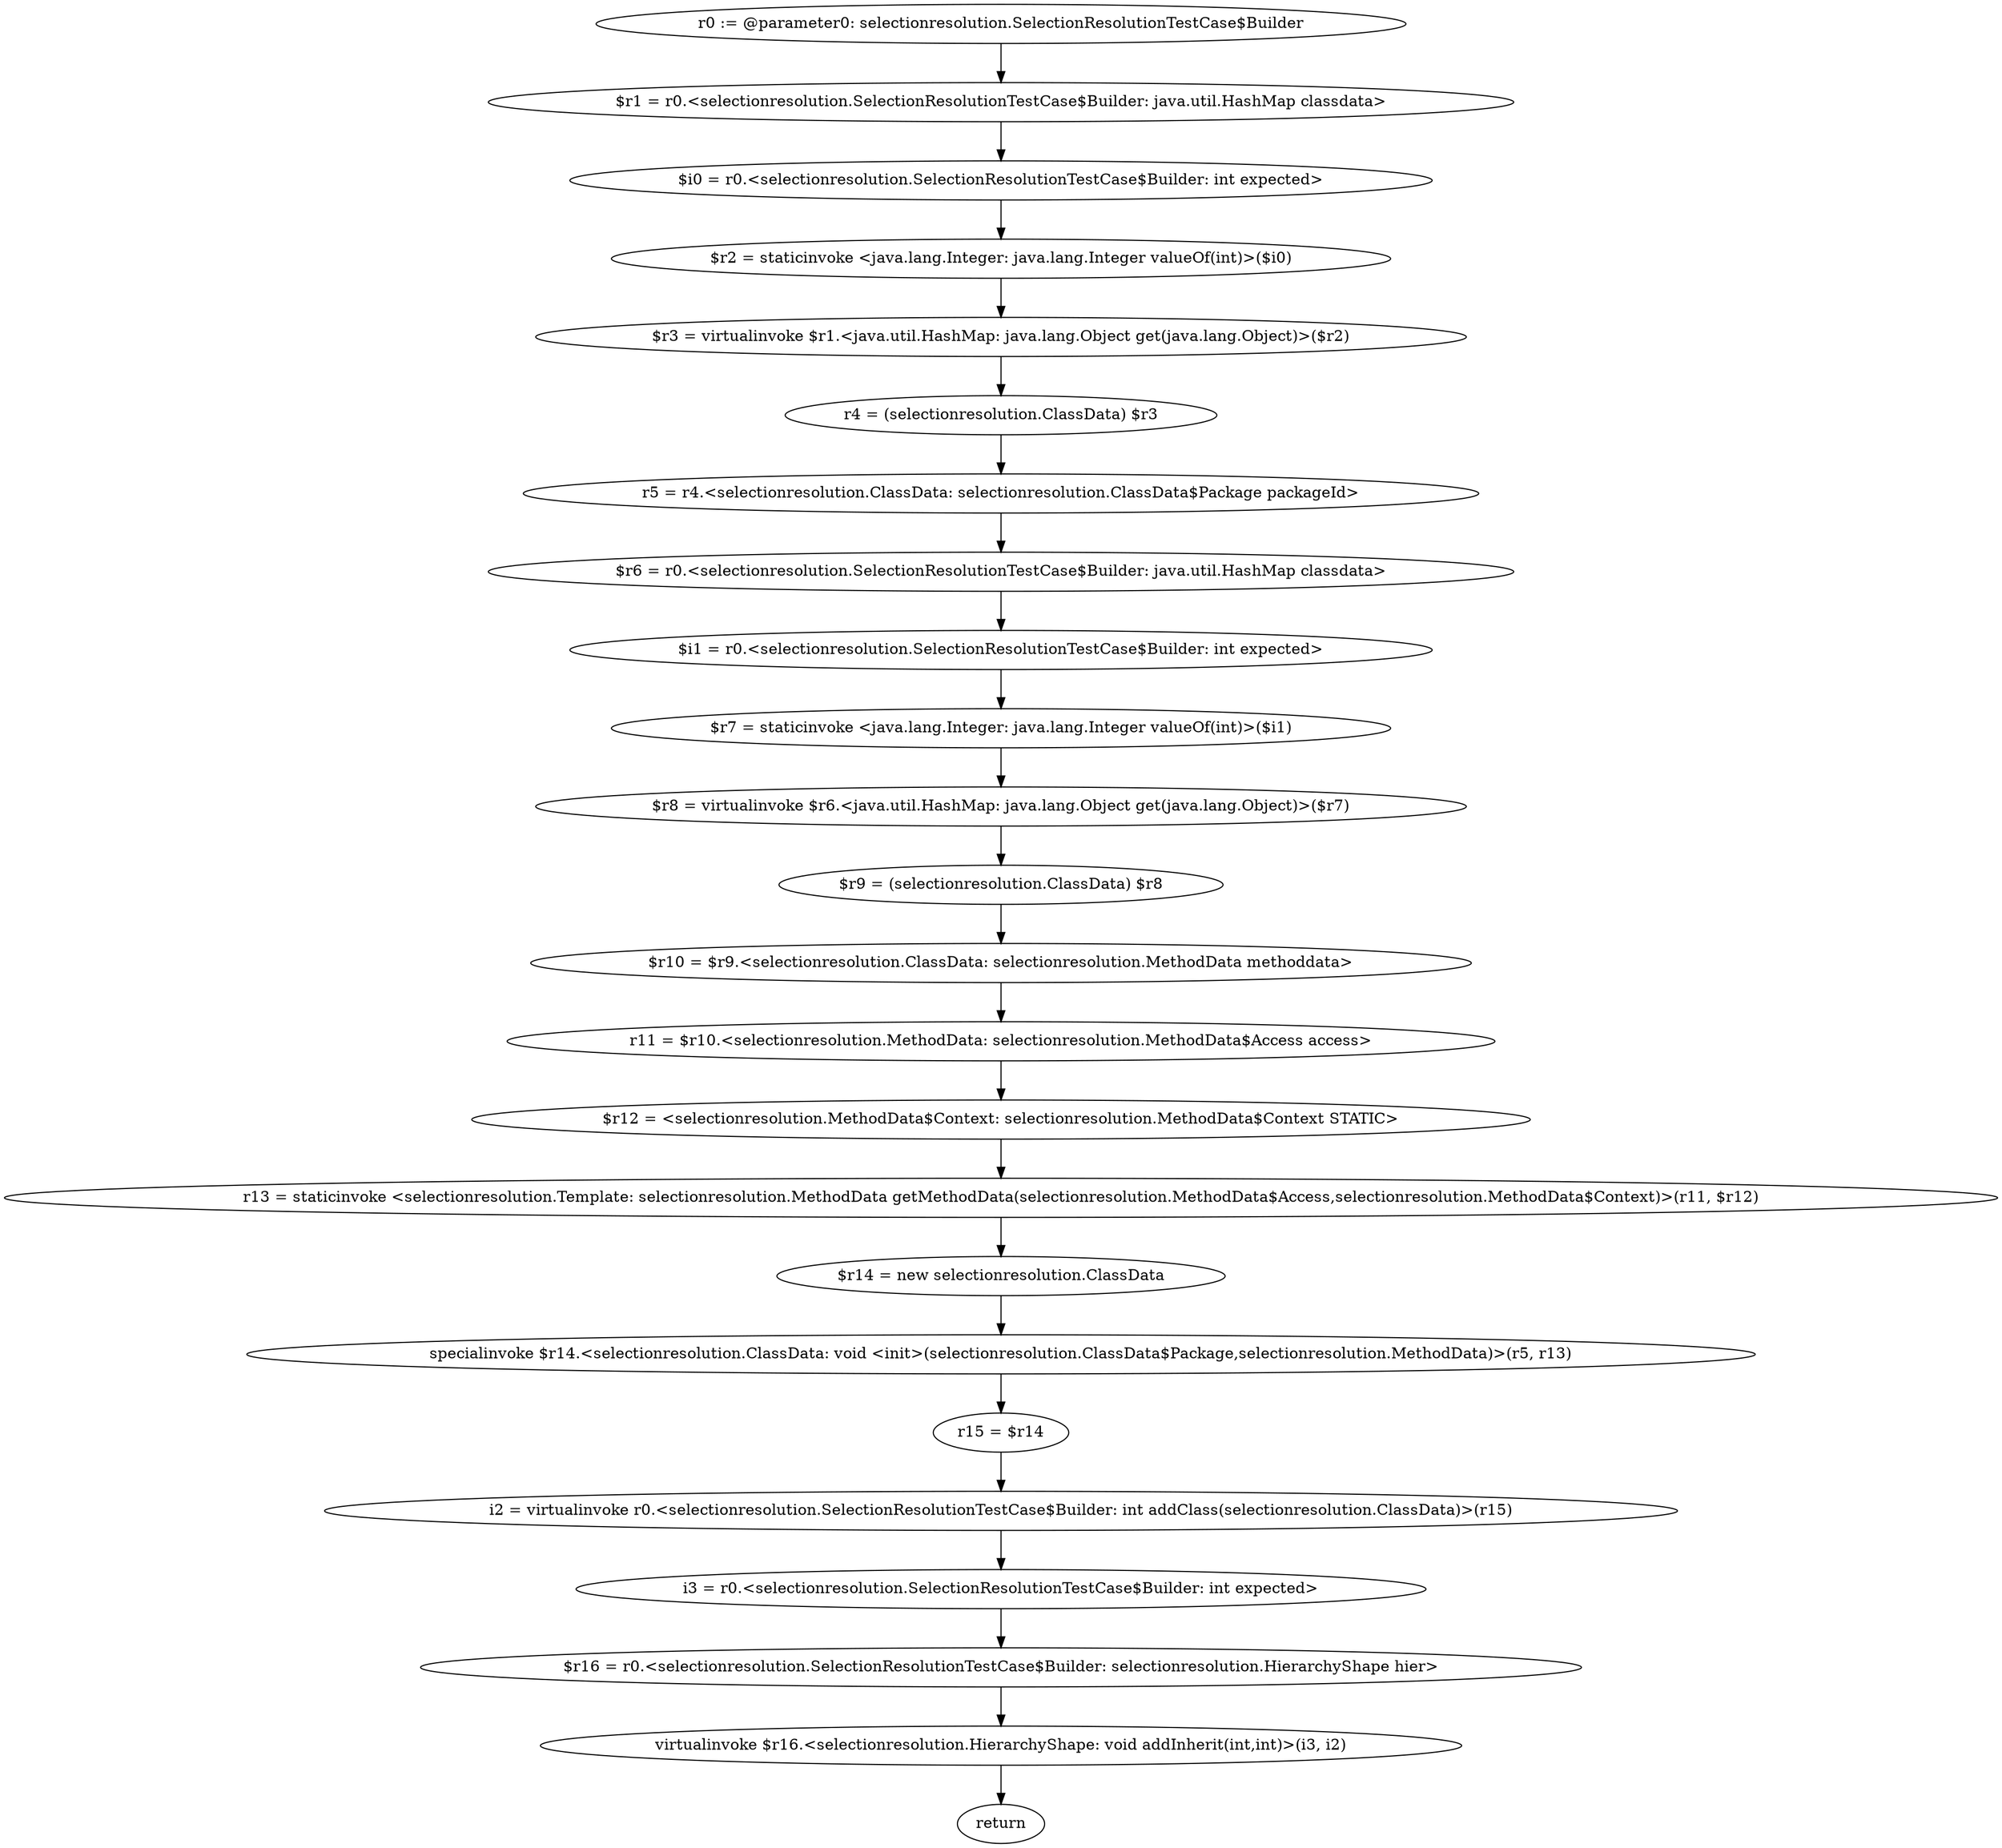 digraph "unitGraph" {
    "r0 := @parameter0: selectionresolution.SelectionResolutionTestCase$Builder"
    "$r1 = r0.<selectionresolution.SelectionResolutionTestCase$Builder: java.util.HashMap classdata>"
    "$i0 = r0.<selectionresolution.SelectionResolutionTestCase$Builder: int expected>"
    "$r2 = staticinvoke <java.lang.Integer: java.lang.Integer valueOf(int)>($i0)"
    "$r3 = virtualinvoke $r1.<java.util.HashMap: java.lang.Object get(java.lang.Object)>($r2)"
    "r4 = (selectionresolution.ClassData) $r3"
    "r5 = r4.<selectionresolution.ClassData: selectionresolution.ClassData$Package packageId>"
    "$r6 = r0.<selectionresolution.SelectionResolutionTestCase$Builder: java.util.HashMap classdata>"
    "$i1 = r0.<selectionresolution.SelectionResolutionTestCase$Builder: int expected>"
    "$r7 = staticinvoke <java.lang.Integer: java.lang.Integer valueOf(int)>($i1)"
    "$r8 = virtualinvoke $r6.<java.util.HashMap: java.lang.Object get(java.lang.Object)>($r7)"
    "$r9 = (selectionresolution.ClassData) $r8"
    "$r10 = $r9.<selectionresolution.ClassData: selectionresolution.MethodData methoddata>"
    "r11 = $r10.<selectionresolution.MethodData: selectionresolution.MethodData$Access access>"
    "$r12 = <selectionresolution.MethodData$Context: selectionresolution.MethodData$Context STATIC>"
    "r13 = staticinvoke <selectionresolution.Template: selectionresolution.MethodData getMethodData(selectionresolution.MethodData$Access,selectionresolution.MethodData$Context)>(r11, $r12)"
    "$r14 = new selectionresolution.ClassData"
    "specialinvoke $r14.<selectionresolution.ClassData: void <init>(selectionresolution.ClassData$Package,selectionresolution.MethodData)>(r5, r13)"
    "r15 = $r14"
    "i2 = virtualinvoke r0.<selectionresolution.SelectionResolutionTestCase$Builder: int addClass(selectionresolution.ClassData)>(r15)"
    "i3 = r0.<selectionresolution.SelectionResolutionTestCase$Builder: int expected>"
    "$r16 = r0.<selectionresolution.SelectionResolutionTestCase$Builder: selectionresolution.HierarchyShape hier>"
    "virtualinvoke $r16.<selectionresolution.HierarchyShape: void addInherit(int,int)>(i3, i2)"
    "return"
    "r0 := @parameter0: selectionresolution.SelectionResolutionTestCase$Builder"->"$r1 = r0.<selectionresolution.SelectionResolutionTestCase$Builder: java.util.HashMap classdata>";
    "$r1 = r0.<selectionresolution.SelectionResolutionTestCase$Builder: java.util.HashMap classdata>"->"$i0 = r0.<selectionresolution.SelectionResolutionTestCase$Builder: int expected>";
    "$i0 = r0.<selectionresolution.SelectionResolutionTestCase$Builder: int expected>"->"$r2 = staticinvoke <java.lang.Integer: java.lang.Integer valueOf(int)>($i0)";
    "$r2 = staticinvoke <java.lang.Integer: java.lang.Integer valueOf(int)>($i0)"->"$r3 = virtualinvoke $r1.<java.util.HashMap: java.lang.Object get(java.lang.Object)>($r2)";
    "$r3 = virtualinvoke $r1.<java.util.HashMap: java.lang.Object get(java.lang.Object)>($r2)"->"r4 = (selectionresolution.ClassData) $r3";
    "r4 = (selectionresolution.ClassData) $r3"->"r5 = r4.<selectionresolution.ClassData: selectionresolution.ClassData$Package packageId>";
    "r5 = r4.<selectionresolution.ClassData: selectionresolution.ClassData$Package packageId>"->"$r6 = r0.<selectionresolution.SelectionResolutionTestCase$Builder: java.util.HashMap classdata>";
    "$r6 = r0.<selectionresolution.SelectionResolutionTestCase$Builder: java.util.HashMap classdata>"->"$i1 = r0.<selectionresolution.SelectionResolutionTestCase$Builder: int expected>";
    "$i1 = r0.<selectionresolution.SelectionResolutionTestCase$Builder: int expected>"->"$r7 = staticinvoke <java.lang.Integer: java.lang.Integer valueOf(int)>($i1)";
    "$r7 = staticinvoke <java.lang.Integer: java.lang.Integer valueOf(int)>($i1)"->"$r8 = virtualinvoke $r6.<java.util.HashMap: java.lang.Object get(java.lang.Object)>($r7)";
    "$r8 = virtualinvoke $r6.<java.util.HashMap: java.lang.Object get(java.lang.Object)>($r7)"->"$r9 = (selectionresolution.ClassData) $r8";
    "$r9 = (selectionresolution.ClassData) $r8"->"$r10 = $r9.<selectionresolution.ClassData: selectionresolution.MethodData methoddata>";
    "$r10 = $r9.<selectionresolution.ClassData: selectionresolution.MethodData methoddata>"->"r11 = $r10.<selectionresolution.MethodData: selectionresolution.MethodData$Access access>";
    "r11 = $r10.<selectionresolution.MethodData: selectionresolution.MethodData$Access access>"->"$r12 = <selectionresolution.MethodData$Context: selectionresolution.MethodData$Context STATIC>";
    "$r12 = <selectionresolution.MethodData$Context: selectionresolution.MethodData$Context STATIC>"->"r13 = staticinvoke <selectionresolution.Template: selectionresolution.MethodData getMethodData(selectionresolution.MethodData$Access,selectionresolution.MethodData$Context)>(r11, $r12)";
    "r13 = staticinvoke <selectionresolution.Template: selectionresolution.MethodData getMethodData(selectionresolution.MethodData$Access,selectionresolution.MethodData$Context)>(r11, $r12)"->"$r14 = new selectionresolution.ClassData";
    "$r14 = new selectionresolution.ClassData"->"specialinvoke $r14.<selectionresolution.ClassData: void <init>(selectionresolution.ClassData$Package,selectionresolution.MethodData)>(r5, r13)";
    "specialinvoke $r14.<selectionresolution.ClassData: void <init>(selectionresolution.ClassData$Package,selectionresolution.MethodData)>(r5, r13)"->"r15 = $r14";
    "r15 = $r14"->"i2 = virtualinvoke r0.<selectionresolution.SelectionResolutionTestCase$Builder: int addClass(selectionresolution.ClassData)>(r15)";
    "i2 = virtualinvoke r0.<selectionresolution.SelectionResolutionTestCase$Builder: int addClass(selectionresolution.ClassData)>(r15)"->"i3 = r0.<selectionresolution.SelectionResolutionTestCase$Builder: int expected>";
    "i3 = r0.<selectionresolution.SelectionResolutionTestCase$Builder: int expected>"->"$r16 = r0.<selectionresolution.SelectionResolutionTestCase$Builder: selectionresolution.HierarchyShape hier>";
    "$r16 = r0.<selectionresolution.SelectionResolutionTestCase$Builder: selectionresolution.HierarchyShape hier>"->"virtualinvoke $r16.<selectionresolution.HierarchyShape: void addInherit(int,int)>(i3, i2)";
    "virtualinvoke $r16.<selectionresolution.HierarchyShape: void addInherit(int,int)>(i3, i2)"->"return";
}
